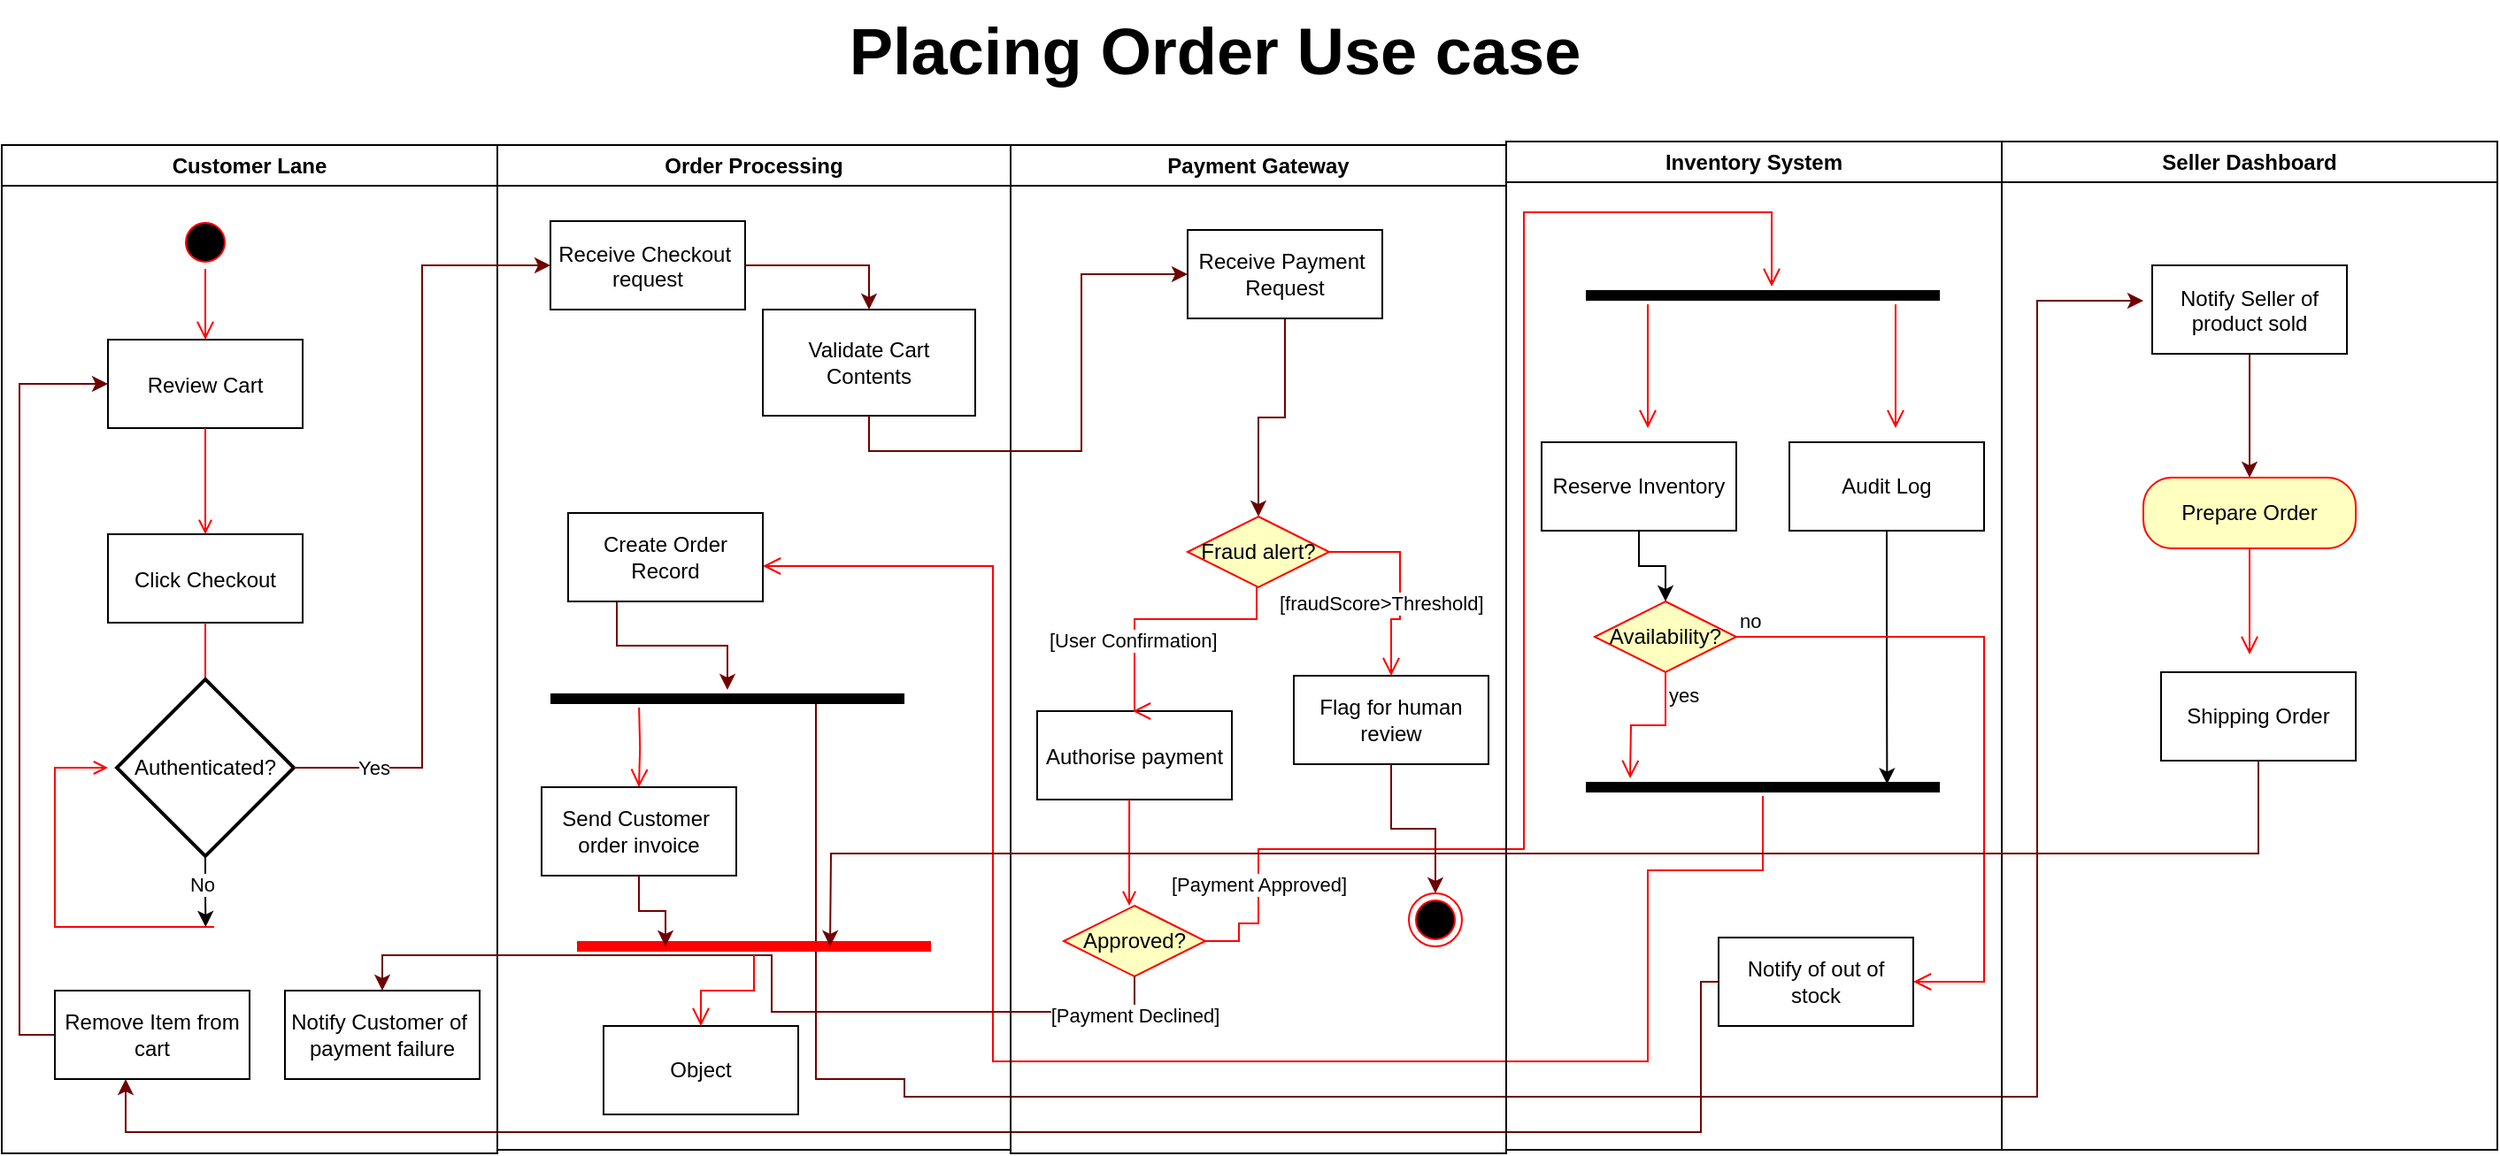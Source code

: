 <mxfile version="26.2.14">
  <diagram name="Page-1" id="e7e014a7-5840-1c2e-5031-d8a46d1fe8dd">
    <mxGraphModel dx="1575" dy="1075" grid="1" gridSize="10" guides="1" tooltips="1" connect="1" arrows="1" fold="1" page="1" pageScale="1" pageWidth="1169" pageHeight="826" background="none" math="0" shadow="0">
      <root>
        <mxCell id="0" />
        <mxCell id="1" parent="0" />
        <mxCell id="2" value="Customer Lane" style="swimlane;whiteSpace=wrap" parent="1" vertex="1">
          <mxGeometry x="530" y="82" width="280" height="570" as="geometry" />
        </mxCell>
        <mxCell id="5" value="" style="ellipse;shape=startState;fillColor=#000000;strokeColor=#ff0000;" parent="2" vertex="1">
          <mxGeometry x="100" y="40" width="30" height="30" as="geometry" />
        </mxCell>
        <mxCell id="6" value="" style="edgeStyle=elbowEdgeStyle;elbow=horizontal;verticalAlign=bottom;endArrow=open;endSize=8;strokeColor=#FF0000;endFill=1;rounded=0" parent="2" source="5" target="7" edge="1">
          <mxGeometry x="100" y="40" as="geometry">
            <mxPoint x="115" y="110" as="targetPoint" />
          </mxGeometry>
        </mxCell>
        <mxCell id="7" value="Review Cart" style="" parent="2" vertex="1">
          <mxGeometry x="60" y="110" width="110" height="50" as="geometry" />
        </mxCell>
        <mxCell id="8" value="Click Checkout" style="" parent="2" vertex="1">
          <mxGeometry x="60" y="220" width="110" height="50" as="geometry" />
        </mxCell>
        <mxCell id="9" value="" style="endArrow=open;strokeColor=#FF0000;endFill=1;rounded=0" parent="2" source="7" target="8" edge="1">
          <mxGeometry relative="1" as="geometry" />
        </mxCell>
        <mxCell id="11" value="" style="endArrow=open;strokeColor=#FF0000;endFill=1;rounded=0" parent="2" source="8" edge="1">
          <mxGeometry relative="1" as="geometry">
            <mxPoint x="115.0" y="325" as="targetPoint" />
          </mxGeometry>
        </mxCell>
        <mxCell id="12" value="" style="edgeStyle=elbowEdgeStyle;elbow=horizontal;strokeColor=#FF0000;endArrow=open;endFill=1;rounded=0;" parent="2" edge="1">
          <mxGeometry width="100" height="100" relative="1" as="geometry">
            <mxPoint x="120" y="442" as="sourcePoint" />
            <mxPoint x="60" y="352" as="targetPoint" />
            <Array as="points">
              <mxPoint x="30" y="398" />
            </Array>
          </mxGeometry>
        </mxCell>
        <mxCell id="ocmlmnkPLiXoLDkhKhnW-62" style="edgeStyle=orthogonalEdgeStyle;rounded=0;orthogonalLoop=1;jettySize=auto;html=1;exitX=0.5;exitY=1;exitDx=0;exitDy=0;exitPerimeter=0;" parent="2" source="ocmlmnkPLiXoLDkhKhnW-50" edge="1">
          <mxGeometry relative="1" as="geometry">
            <mxPoint x="115.19" y="442" as="targetPoint" />
          </mxGeometry>
        </mxCell>
        <mxCell id="agEznNJqok29zz3Ys2b5-102" value="No" style="edgeLabel;html=1;align=center;verticalAlign=middle;resizable=0;points=[];" parent="ocmlmnkPLiXoLDkhKhnW-62" vertex="1" connectable="0">
          <mxGeometry x="-0.23" y="-2" relative="1" as="geometry">
            <mxPoint as="offset" />
          </mxGeometry>
        </mxCell>
        <mxCell id="ocmlmnkPLiXoLDkhKhnW-50" value="Authenticated?" style="strokeWidth=2;html=1;shape=mxgraph.flowchart.decision;whiteSpace=wrap;" parent="2" vertex="1">
          <mxGeometry x="65" y="302" width="100" height="100" as="geometry" />
        </mxCell>
        <mxCell id="agEznNJqok29zz3Ys2b5-103" style="edgeStyle=orthogonalEdgeStyle;rounded=0;orthogonalLoop=1;jettySize=auto;html=1;exitX=0;exitY=0.5;exitDx=0;exitDy=0;entryX=0;entryY=0.5;entryDx=0;entryDy=0;fillColor=#a20025;strokeColor=#6F0000;" parent="2" source="agEznNJqok29zz3Ys2b5-100" target="7" edge="1">
          <mxGeometry relative="1" as="geometry">
            <Array as="points">
              <mxPoint x="10" y="503" />
              <mxPoint x="10" y="135" />
            </Array>
          </mxGeometry>
        </mxCell>
        <mxCell id="agEznNJqok29zz3Ys2b5-100" value="Remove Item from cart" style="html=1;whiteSpace=wrap;" parent="2" vertex="1">
          <mxGeometry x="30" y="478" width="110" height="50" as="geometry" />
        </mxCell>
        <mxCell id="agEznNJqok29zz3Ys2b5-88" value="Notify Customer of&amp;nbsp;&lt;div&gt;payment failure&lt;/div&gt;" style="html=1;whiteSpace=wrap;" parent="2" vertex="1">
          <mxGeometry x="160" y="478" width="110" height="50" as="geometry" />
        </mxCell>
        <mxCell id="4" value="Inventory System" style="swimlane;whiteSpace=wrap" parent="1" vertex="1">
          <mxGeometry x="1380" y="80" width="280" height="570" as="geometry" />
        </mxCell>
        <mxCell id="agEznNJqok29zz3Ys2b5-117" style="edgeStyle=orthogonalEdgeStyle;rounded=0;orthogonalLoop=1;jettySize=auto;html=1;exitX=0.5;exitY=1;exitDx=0;exitDy=0;entryX=0.5;entryY=0;entryDx=0;entryDy=0;" parent="4" source="agEznNJqok29zz3Ys2b5-51" target="agEznNJqok29zz3Ys2b5-93" edge="1">
          <mxGeometry relative="1" as="geometry" />
        </mxCell>
        <mxCell id="agEznNJqok29zz3Ys2b5-51" value="Reserve Inventory" style="html=1;whiteSpace=wrap;" parent="4" vertex="1">
          <mxGeometry x="20" y="170" width="110" height="50" as="geometry" />
        </mxCell>
        <mxCell id="agEznNJqok29zz3Ys2b5-74" value="" style="shape=line;html=1;strokeWidth=6;" parent="4" vertex="1">
          <mxGeometry x="45" y="82" width="200" height="10" as="geometry" />
        </mxCell>
        <mxCell id="agEznNJqok29zz3Ys2b5-75" value="" style="edgeStyle=orthogonalEdgeStyle;html=1;verticalAlign=bottom;endArrow=open;endSize=8;strokeColor=#ff0000;rounded=0;" parent="4" edge="1">
          <mxGeometry relative="1" as="geometry">
            <mxPoint x="80" y="162" as="targetPoint" />
            <mxPoint x="80.0" y="92" as="sourcePoint" />
          </mxGeometry>
        </mxCell>
        <mxCell id="agEznNJqok29zz3Ys2b5-76" value="" style="edgeStyle=orthogonalEdgeStyle;html=1;verticalAlign=bottom;endArrow=open;endSize=8;strokeColor=#ff0000;rounded=0;" parent="4" edge="1">
          <mxGeometry relative="1" as="geometry">
            <mxPoint x="220" y="162" as="targetPoint" />
            <mxPoint x="220.0" y="92" as="sourcePoint" />
          </mxGeometry>
        </mxCell>
        <mxCell id="agEznNJqok29zz3Ys2b5-77" value="Audit Log" style="html=1;whiteSpace=wrap;" parent="4" vertex="1">
          <mxGeometry x="160" y="170" width="110" height="50" as="geometry" />
        </mxCell>
        <mxCell id="agEznNJqok29zz3Ys2b5-67" value="" style="edgeStyle=orthogonalEdgeStyle;html=1;align=left;verticalAlign=bottom;endArrow=open;endSize=8;strokeColor=#ff0000;rounded=0;" parent="4" target="agEznNJqok29zz3Ys2b5-74" edge="1">
          <mxGeometry x="-1" relative="1" as="geometry">
            <mxPoint x="150" y="50" as="targetPoint" />
            <mxPoint x="-180.0" y="452.0" as="sourcePoint" />
            <Array as="points">
              <mxPoint x="-151" y="452" />
              <mxPoint x="-151" y="442" />
              <mxPoint x="-140" y="442" />
              <mxPoint x="-140" y="400" />
              <mxPoint x="10" y="400" />
              <mxPoint x="10" y="40" />
              <mxPoint x="150" y="40" />
            </Array>
          </mxGeometry>
        </mxCell>
        <mxCell id="y3MzHREpG36U7Z5hEssn-18" value="[Payment Approved]" style="edgeLabel;html=1;align=center;verticalAlign=middle;resizable=0;points=[];" vertex="1" connectable="0" parent="agEznNJqok29zz3Ys2b5-67">
          <mxGeometry x="-0.949" y="9" relative="1" as="geometry">
            <mxPoint x="20" y="-23" as="offset" />
          </mxGeometry>
        </mxCell>
        <mxCell id="agEznNJqok29zz3Ys2b5-81" value="" style="shape=line;html=1;strokeWidth=6;" parent="4" vertex="1">
          <mxGeometry x="45" y="360" width="200" height="10" as="geometry" />
        </mxCell>
        <mxCell id="agEznNJqok29zz3Ys2b5-82" value="" style="edgeStyle=orthogonalEdgeStyle;html=1;verticalAlign=bottom;endArrow=open;endSize=8;strokeColor=#ff0000;rounded=0;" parent="4" source="agEznNJqok29zz3Ys2b5-81" edge="1">
          <mxGeometry relative="1" as="geometry">
            <mxPoint x="-420" y="240" as="targetPoint" />
            <Array as="points">
              <mxPoint x="145" y="412" />
              <mxPoint x="80" y="412" />
              <mxPoint x="80" y="520" />
              <mxPoint x="-290" y="520" />
              <mxPoint x="-290" y="240" />
            </Array>
          </mxGeometry>
        </mxCell>
        <mxCell id="agEznNJqok29zz3Ys2b5-84" style="edgeStyle=orthogonalEdgeStyle;rounded=0;orthogonalLoop=1;jettySize=auto;html=1;exitX=0.5;exitY=1;exitDx=0;exitDy=0;entryX=0.851;entryY=0.324;entryDx=0;entryDy=0;entryPerimeter=0;" parent="4" source="agEznNJqok29zz3Ys2b5-77" target="agEznNJqok29zz3Ys2b5-81" edge="1">
          <mxGeometry relative="1" as="geometry" />
        </mxCell>
        <mxCell id="agEznNJqok29zz3Ys2b5-93" value="Availability?" style="rhombus;whiteSpace=wrap;html=1;fontColor=#000000;fillColor=#ffffc0;strokeColor=#ff0000;" parent="4" vertex="1">
          <mxGeometry x="50" y="260" width="80" height="40" as="geometry" />
        </mxCell>
        <mxCell id="agEznNJqok29zz3Ys2b5-94" value="no" style="edgeStyle=orthogonalEdgeStyle;html=1;align=left;verticalAlign=bottom;endArrow=open;endSize=8;strokeColor=#ff0000;rounded=0;entryX=1;entryY=0.5;entryDx=0;entryDy=0;" parent="4" source="agEznNJqok29zz3Ys2b5-93" target="agEznNJqok29zz3Ys2b5-98" edge="1">
          <mxGeometry x="-1" relative="1" as="geometry">
            <mxPoint x="260" y="480" as="targetPoint" />
            <Array as="points">
              <mxPoint x="270" y="280" />
              <mxPoint x="270" y="475" />
            </Array>
          </mxGeometry>
        </mxCell>
        <mxCell id="agEznNJqok29zz3Ys2b5-95" value="yes" style="edgeStyle=orthogonalEdgeStyle;html=1;align=left;verticalAlign=top;endArrow=open;endSize=8;strokeColor=#ff0000;rounded=0;" parent="4" source="agEznNJqok29zz3Ys2b5-93" edge="1">
          <mxGeometry x="-1" relative="1" as="geometry">
            <mxPoint x="70" y="360" as="targetPoint" />
          </mxGeometry>
        </mxCell>
        <mxCell id="agEznNJqok29zz3Ys2b5-99" style="edgeStyle=orthogonalEdgeStyle;rounded=0;orthogonalLoop=1;jettySize=auto;html=1;exitX=0;exitY=0.5;exitDx=0;exitDy=0;fillColor=#a20025;strokeColor=#6F0000;" parent="4" source="agEznNJqok29zz3Ys2b5-98" edge="1">
          <mxGeometry relative="1" as="geometry">
            <mxPoint x="-780" y="530" as="targetPoint" />
            <Array as="points">
              <mxPoint x="110" y="475" />
              <mxPoint x="110" y="560" />
              <mxPoint x="-780" y="560" />
            </Array>
          </mxGeometry>
        </mxCell>
        <mxCell id="agEznNJqok29zz3Ys2b5-98" value="Notify of out of stock" style="html=1;whiteSpace=wrap;" parent="4" vertex="1">
          <mxGeometry x="120" y="450" width="110" height="50" as="geometry" />
        </mxCell>
        <mxCell id="ocmlmnkPLiXoLDkhKhnW-51" value="Order Processing" style="swimlane;whiteSpace=wrap;html=1;" parent="1" vertex="1">
          <mxGeometry x="810" y="82" width="290" height="568" as="geometry" />
        </mxCell>
        <mxCell id="ocmlmnkPLiXoLDkhKhnW-76" style="edgeStyle=orthogonalEdgeStyle;rounded=0;orthogonalLoop=1;jettySize=auto;html=1;exitX=1;exitY=0.5;exitDx=0;exitDy=0;entryX=0.5;entryY=0;entryDx=0;entryDy=0;fillColor=#a20025;strokeColor=#6F0000;" parent="ocmlmnkPLiXoLDkhKhnW-51" source="ocmlmnkPLiXoLDkhKhnW-58" target="ocmlmnkPLiXoLDkhKhnW-60" edge="1">
          <mxGeometry relative="1" as="geometry" />
        </mxCell>
        <mxCell id="ocmlmnkPLiXoLDkhKhnW-58" value="Receive Checkout &#xa;request" style="" parent="ocmlmnkPLiXoLDkhKhnW-51" vertex="1">
          <mxGeometry x="30" y="43" width="110" height="50" as="geometry" />
        </mxCell>
        <mxCell id="ocmlmnkPLiXoLDkhKhnW-60" value="Validate Cart Contents" style="whiteSpace=wrap;html=1;" parent="ocmlmnkPLiXoLDkhKhnW-51" vertex="1">
          <mxGeometry x="150" y="93" width="120" height="60" as="geometry" />
        </mxCell>
        <mxCell id="agEznNJqok29zz3Ys2b5-112" style="edgeStyle=orthogonalEdgeStyle;rounded=0;orthogonalLoop=1;jettySize=auto;html=1;exitX=0.25;exitY=1;exitDx=0;exitDy=0;fillColor=#a20025;strokeColor=#6F0000;" parent="ocmlmnkPLiXoLDkhKhnW-51" source="agEznNJqok29zz3Ys2b5-73" target="agEznNJqok29zz3Ys2b5-110" edge="1">
          <mxGeometry relative="1" as="geometry" />
        </mxCell>
        <mxCell id="agEznNJqok29zz3Ys2b5-73" value="Create Order&lt;div&gt;Record&lt;/div&gt;" style="html=1;whiteSpace=wrap;" parent="ocmlmnkPLiXoLDkhKhnW-51" vertex="1">
          <mxGeometry x="40" y="208" width="110" height="50" as="geometry" />
        </mxCell>
        <mxCell id="agEznNJqok29zz3Ys2b5-113" style="edgeStyle=orthogonalEdgeStyle;rounded=0;orthogonalLoop=1;jettySize=auto;html=1;exitX=0.75;exitY=0.5;exitDx=0;exitDy=0;exitPerimeter=0;fillColor=#a20025;strokeColor=#6F0000;" parent="ocmlmnkPLiXoLDkhKhnW-51" source="agEznNJqok29zz3Ys2b5-110" edge="1">
          <mxGeometry relative="1" as="geometry">
            <mxPoint x="930" y="88" as="targetPoint" />
            <Array as="points">
              <mxPoint x="180" y="528" />
              <mxPoint x="230" y="528" />
              <mxPoint x="230" y="538" />
              <mxPoint x="870" y="538" />
              <mxPoint x="870" y="88" />
            </Array>
          </mxGeometry>
        </mxCell>
        <mxCell id="agEznNJqok29zz3Ys2b5-110" value="" style="shape=line;html=1;strokeWidth=6;" parent="ocmlmnkPLiXoLDkhKhnW-51" vertex="1">
          <mxGeometry x="30" y="308" width="200" height="10" as="geometry" />
        </mxCell>
        <mxCell id="agEznNJqok29zz3Ys2b5-111" value="" style="edgeStyle=orthogonalEdgeStyle;html=1;verticalAlign=bottom;endArrow=open;endSize=8;strokeColor=#ff0000;rounded=0;" parent="ocmlmnkPLiXoLDkhKhnW-51" target="agEznNJqok29zz3Ys2b5-115" edge="1">
          <mxGeometry relative="1" as="geometry">
            <mxPoint x="80" y="388" as="targetPoint" />
            <mxPoint x="80.077" y="318" as="sourcePoint" />
          </mxGeometry>
        </mxCell>
        <mxCell id="y3MzHREpG36U7Z5hEssn-17" value="Object" style="html=1;whiteSpace=wrap;" vertex="1" parent="ocmlmnkPLiXoLDkhKhnW-51">
          <mxGeometry x="60" y="498" width="110" height="50" as="geometry" />
        </mxCell>
        <mxCell id="ocmlmnkPLiXoLDkhKhnW-54" style="edgeStyle=orthogonalEdgeStyle;rounded=0;orthogonalLoop=1;jettySize=auto;html=1;fillColor=#a20025;strokeColor=#6F0000;entryX=0;entryY=0.5;entryDx=0;entryDy=0;" parent="1" source="ocmlmnkPLiXoLDkhKhnW-50" target="ocmlmnkPLiXoLDkhKhnW-58" edge="1">
          <mxGeometry relative="1" as="geometry">
            <mxPoint x="756" y="332" as="targetPoint" />
          </mxGeometry>
        </mxCell>
        <mxCell id="ocmlmnkPLiXoLDkhKhnW-59" value="Yes" style="edgeLabel;html=1;align=center;verticalAlign=middle;resizable=0;points=[];" parent="ocmlmnkPLiXoLDkhKhnW-54" vertex="1" connectable="0">
          <mxGeometry x="-0.891" y="-3" relative="1" as="geometry">
            <mxPoint x="21" y="-3" as="offset" />
          </mxGeometry>
        </mxCell>
        <mxCell id="TGFcMOlXtu1Z5XWhOxLF-43" value="Payment Gateway" style="swimlane;whiteSpace=wrap" parent="1" vertex="1">
          <mxGeometry x="1100" y="82" width="280" height="570" as="geometry" />
        </mxCell>
        <mxCell id="TGFcMOlXtu1Z5XWhOxLF-44" value="Authorise payment" style="" parent="TGFcMOlXtu1Z5XWhOxLF-43" vertex="1">
          <mxGeometry x="15" y="320" width="110" height="50" as="geometry" />
        </mxCell>
        <mxCell id="TGFcMOlXtu1Z5XWhOxLF-48" value="" style="endArrow=open;strokeColor=#FF0000;endFill=1;rounded=0" parent="TGFcMOlXtu1Z5XWhOxLF-43" edge="1">
          <mxGeometry relative="1" as="geometry">
            <mxPoint x="67.056" y="370" as="sourcePoint" />
            <mxPoint x="67" y="430" as="targetPoint" />
          </mxGeometry>
        </mxCell>
        <mxCell id="TGFcMOlXtu1Z5XWhOxLF-58" style="edgeStyle=orthogonalEdgeStyle;rounded=0;orthogonalLoop=1;jettySize=auto;html=1;exitX=0.5;exitY=1;exitDx=0;exitDy=0;entryX=0.5;entryY=0;entryDx=0;entryDy=0;fillColor=#a20025;strokeColor=#6F0000;" parent="TGFcMOlXtu1Z5XWhOxLF-43" source="TGFcMOlXtu1Z5XWhOxLF-51" target="TGFcMOlXtu1Z5XWhOxLF-55" edge="1">
          <mxGeometry relative="1" as="geometry" />
        </mxCell>
        <mxCell id="TGFcMOlXtu1Z5XWhOxLF-51" value="Receive Payment&amp;nbsp;&lt;div&gt;Request&lt;/div&gt;" style="html=1;whiteSpace=wrap;" parent="TGFcMOlXtu1Z5XWhOxLF-43" vertex="1">
          <mxGeometry x="100" y="48" width="110" height="50" as="geometry" />
        </mxCell>
        <mxCell id="TGFcMOlXtu1Z5XWhOxLF-55" value="Fraud alert?" style="rhombus;whiteSpace=wrap;html=1;fontColor=#000000;fillColor=#ffffc0;strokeColor=#ff0000;" parent="TGFcMOlXtu1Z5XWhOxLF-43" vertex="1">
          <mxGeometry x="100" y="210" width="80" height="40" as="geometry" />
        </mxCell>
        <mxCell id="TGFcMOlXtu1Z5XWhOxLF-56" value="[fraudScore&amp;gt;Threshold]" style="edgeStyle=orthogonalEdgeStyle;html=1;align=left;verticalAlign=bottom;endArrow=open;endSize=8;strokeColor=#ff0000;rounded=0;entryX=0.5;entryY=0;entryDx=0;entryDy=0;" parent="TGFcMOlXtu1Z5XWhOxLF-43" source="TGFcMOlXtu1Z5XWhOxLF-55" edge="1" target="TGFcMOlXtu1Z5XWhOxLF-59">
          <mxGeometry x="-1" y="-48" relative="1" as="geometry">
            <mxPoint x="210" y="288" as="targetPoint" />
            <Array as="points">
              <mxPoint x="220" y="230" />
              <mxPoint x="220" y="268" />
              <mxPoint x="215" y="268" />
            </Array>
            <mxPoint x="-30" y="-10" as="offset" />
          </mxGeometry>
        </mxCell>
        <mxCell id="TGFcMOlXtu1Z5XWhOxLF-57" value="[User Confirmation]" style="edgeStyle=orthogonalEdgeStyle;html=1;align=left;verticalAlign=top;endArrow=open;endSize=8;strokeColor=#ff0000;rounded=0;entryX=0.5;entryY=0;entryDx=0;entryDy=0;" parent="TGFcMOlXtu1Z5XWhOxLF-43" edge="1">
          <mxGeometry x="0.243" y="-50" relative="1" as="geometry">
            <mxPoint x="69" y="320" as="targetPoint" />
            <mxPoint x="139.0" y="250.0" as="sourcePoint" />
            <Array as="points">
              <mxPoint x="139" y="268" />
              <mxPoint x="70" y="268" />
              <mxPoint x="70" y="320" />
            </Array>
            <mxPoint y="-1" as="offset" />
          </mxGeometry>
        </mxCell>
        <mxCell id="TGFcMOlXtu1Z5XWhOxLF-59" value="Flag for human review" style="html=1;whiteSpace=wrap;" parent="TGFcMOlXtu1Z5XWhOxLF-43" vertex="1">
          <mxGeometry x="160" y="300" width="110" height="50" as="geometry" />
        </mxCell>
        <mxCell id="TGFcMOlXtu1Z5XWhOxLF-62" value="Approved?" style="rhombus;whiteSpace=wrap;html=1;fontColor=#000000;fillColor=#ffffc0;strokeColor=#ff0000;" parent="TGFcMOlXtu1Z5XWhOxLF-43" vertex="1">
          <mxGeometry x="30" y="430" width="80" height="40" as="geometry" />
        </mxCell>
        <mxCell id="agEznNJqok29zz3Ys2b5-41" value="Seller Dashboard" style="swimlane;whiteSpace=wrap" parent="1" vertex="1">
          <mxGeometry x="1660" y="80" width="280" height="570" as="geometry" />
        </mxCell>
        <mxCell id="agEznNJqok29zz3Ys2b5-120" style="edgeStyle=orthogonalEdgeStyle;rounded=0;orthogonalLoop=1;jettySize=auto;html=1;exitX=0.5;exitY=1;exitDx=0;exitDy=0;entryX=0.5;entryY=0;entryDx=0;entryDy=0;fillColor=#a20025;strokeColor=#6F0000;" parent="agEznNJqok29zz3Ys2b5-41" source="agEznNJqok29zz3Ys2b5-42" target="agEznNJqok29zz3Ys2b5-118" edge="1">
          <mxGeometry relative="1" as="geometry" />
        </mxCell>
        <mxCell id="agEznNJqok29zz3Ys2b5-42" value="Notify Seller of&#xa;product sold" style="" parent="agEznNJqok29zz3Ys2b5-41" vertex="1">
          <mxGeometry x="85" y="70" width="110" height="50" as="geometry" />
        </mxCell>
        <mxCell id="agEznNJqok29zz3Ys2b5-118" value="Prepare Order" style="rounded=1;whiteSpace=wrap;html=1;arcSize=40;fontColor=#000000;fillColor=#ffffc0;strokeColor=#ff0000;" parent="agEznNJqok29zz3Ys2b5-41" vertex="1">
          <mxGeometry x="80" y="190" width="120" height="40" as="geometry" />
        </mxCell>
        <mxCell id="agEznNJqok29zz3Ys2b5-119" value="" style="edgeStyle=orthogonalEdgeStyle;html=1;verticalAlign=bottom;endArrow=open;endSize=8;strokeColor=#ff0000;rounded=0;" parent="agEznNJqok29zz3Ys2b5-41" source="agEznNJqok29zz3Ys2b5-118" edge="1">
          <mxGeometry relative="1" as="geometry">
            <mxPoint x="140" y="290" as="targetPoint" />
          </mxGeometry>
        </mxCell>
        <mxCell id="y3MzHREpG36U7Z5hEssn-12" value="Shipping Order" style="html=1;whiteSpace=wrap;" vertex="1" parent="agEznNJqok29zz3Ys2b5-41">
          <mxGeometry x="90" y="300" width="110" height="50" as="geometry" />
        </mxCell>
        <mxCell id="agEznNJqok29zz3Ys2b5-47" value="Placing Order Use case" style="text;html=1;align=center;verticalAlign=middle;resizable=0;points=[];autosize=1;strokeColor=none;fillColor=none;fontSize=37;fontStyle=1" parent="1" vertex="1">
          <mxGeometry x="1010" width="410" height="60" as="geometry" />
        </mxCell>
        <mxCell id="ocmlmnkPLiXoLDkhKhnW-65" style="edgeStyle=orthogonalEdgeStyle;rounded=0;orthogonalLoop=1;jettySize=auto;html=1;exitX=0.5;exitY=1;exitDx=0;exitDy=0;entryX=0;entryY=0.5;entryDx=0;entryDy=0;fillColor=#a20025;strokeColor=#6F0000;" parent="1" source="ocmlmnkPLiXoLDkhKhnW-60" target="TGFcMOlXtu1Z5XWhOxLF-51" edge="1">
          <mxGeometry relative="1" as="geometry">
            <mxPoint x="1225" y="147" as="targetPoint" />
          </mxGeometry>
        </mxCell>
        <mxCell id="agEznNJqok29zz3Ys2b5-87" style="edgeStyle=orthogonalEdgeStyle;rounded=0;orthogonalLoop=1;jettySize=auto;html=1;exitX=0.5;exitY=1;exitDx=0;exitDy=0;fillColor=#a20025;strokeColor=#6F0000;" parent="1" source="TGFcMOlXtu1Z5XWhOxLF-62" target="agEznNJqok29zz3Ys2b5-88" edge="1">
          <mxGeometry relative="1" as="geometry">
            <mxPoint x="720" y="580" as="targetPoint" />
          </mxGeometry>
        </mxCell>
        <mxCell id="agEznNJqok29zz3Ys2b5-89" value="[Payment Declined]" style="edgeLabel;html=1;align=center;verticalAlign=middle;resizable=0;points=[];" parent="agEznNJqok29zz3Ys2b5-87" vertex="1" connectable="0">
          <mxGeometry x="-0.919" y="2" relative="1" as="geometry">
            <mxPoint as="offset" />
          </mxGeometry>
        </mxCell>
        <mxCell id="agEznNJqok29zz3Ys2b5-115" value="Send Customer&amp;nbsp;&lt;div&gt;order invoice&lt;/div&gt;" style="html=1;whiteSpace=wrap;" parent="1" vertex="1">
          <mxGeometry x="835" y="445" width="110" height="50" as="geometry" />
        </mxCell>
        <mxCell id="y3MzHREpG36U7Z5hEssn-13" value="" style="shape=line;html=1;strokeWidth=6;strokeColor=#ff0000;" vertex="1" parent="1">
          <mxGeometry x="855" y="530" width="200" height="10" as="geometry" />
        </mxCell>
        <mxCell id="y3MzHREpG36U7Z5hEssn-14" value="" style="edgeStyle=orthogonalEdgeStyle;html=1;verticalAlign=bottom;endArrow=open;endSize=8;strokeColor=#ff0000;rounded=0;entryX=0.5;entryY=0;entryDx=0;entryDy=0;" edge="1" source="y3MzHREpG36U7Z5hEssn-13" parent="1" target="y3MzHREpG36U7Z5hEssn-17">
          <mxGeometry relative="1" as="geometry">
            <mxPoint x="955" y="590" as="targetPoint" />
          </mxGeometry>
        </mxCell>
        <mxCell id="y3MzHREpG36U7Z5hEssn-15" style="edgeStyle=orthogonalEdgeStyle;rounded=0;orthogonalLoop=1;jettySize=auto;html=1;exitX=0.5;exitY=1;exitDx=0;exitDy=0;entryX=0.25;entryY=0.5;entryDx=0;entryDy=0;entryPerimeter=0;fillColor=#a20025;strokeColor=#6F0000;" edge="1" parent="1" source="agEznNJqok29zz3Ys2b5-115" target="y3MzHREpG36U7Z5hEssn-13">
          <mxGeometry relative="1" as="geometry" />
        </mxCell>
        <mxCell id="y3MzHREpG36U7Z5hEssn-16" style="edgeStyle=orthogonalEdgeStyle;rounded=0;orthogonalLoop=1;jettySize=auto;html=1;exitX=0.5;exitY=1;exitDx=0;exitDy=0;fillColor=#a20025;strokeColor=#6F0000;" edge="1" parent="1" source="y3MzHREpG36U7Z5hEssn-12">
          <mxGeometry relative="1" as="geometry">
            <mxPoint x="998" y="535" as="targetPoint" />
          </mxGeometry>
        </mxCell>
        <mxCell id="y3MzHREpG36U7Z5hEssn-21" value="" style="ellipse;html=1;shape=endState;fillColor=#000000;strokeColor=#ff0000;" vertex="1" parent="1">
          <mxGeometry x="1325" y="505" width="30" height="30" as="geometry" />
        </mxCell>
        <mxCell id="y3MzHREpG36U7Z5hEssn-20" style="edgeStyle=orthogonalEdgeStyle;rounded=0;orthogonalLoop=1;jettySize=auto;html=1;exitX=0.5;exitY=1;exitDx=0;exitDy=0;fillColor=#a20025;strokeColor=#6F0000;" edge="1" parent="1" source="TGFcMOlXtu1Z5XWhOxLF-59" target="y3MzHREpG36U7Z5hEssn-21">
          <mxGeometry relative="1" as="geometry">
            <mxPoint x="1340" y="520" as="targetPoint" />
          </mxGeometry>
        </mxCell>
      </root>
    </mxGraphModel>
  </diagram>
</mxfile>
